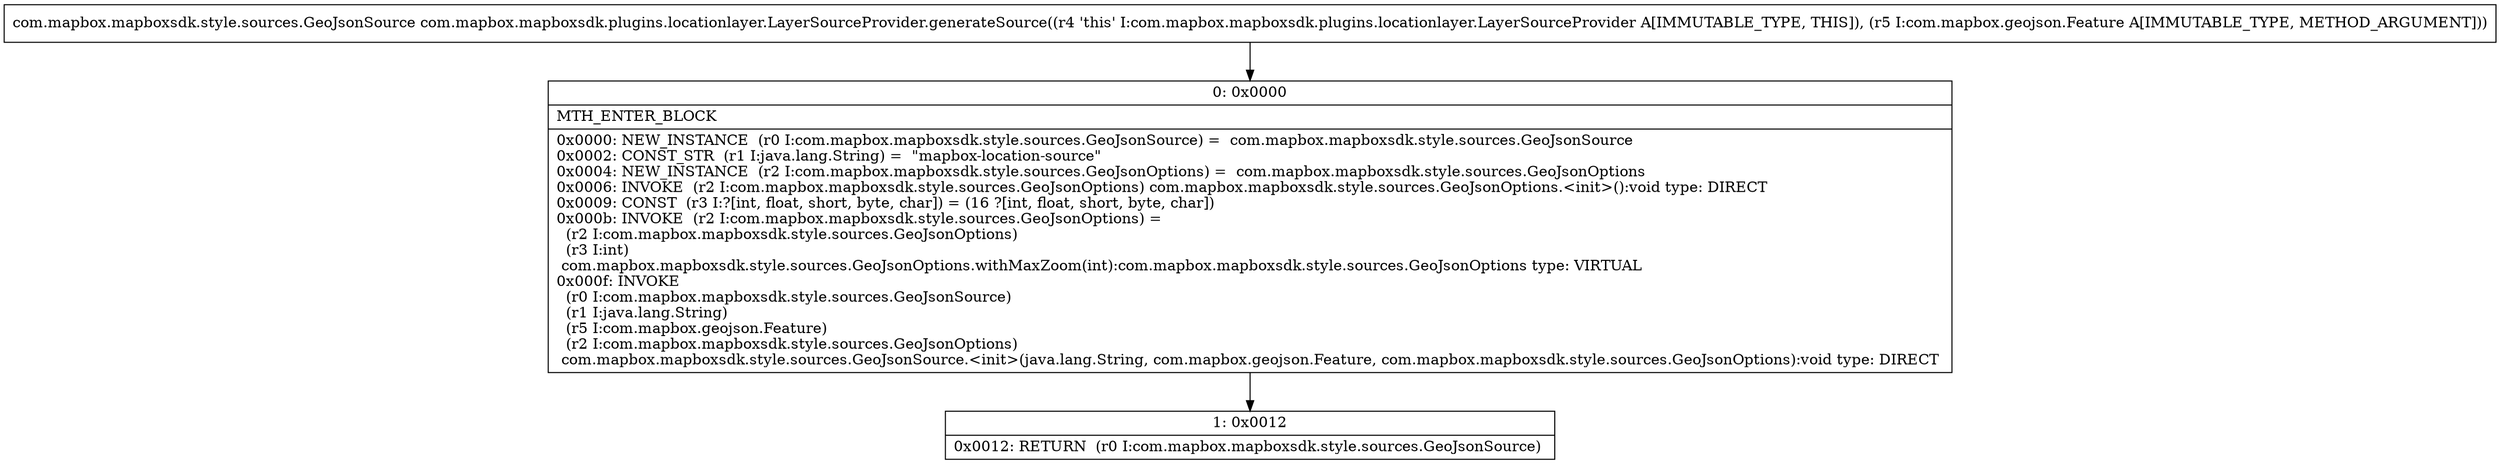 digraph "CFG forcom.mapbox.mapboxsdk.plugins.locationlayer.LayerSourceProvider.generateSource(Lcom\/mapbox\/geojson\/Feature;)Lcom\/mapbox\/mapboxsdk\/style\/sources\/GeoJsonSource;" {
Node_0 [shape=record,label="{0\:\ 0x0000|MTH_ENTER_BLOCK\l|0x0000: NEW_INSTANCE  (r0 I:com.mapbox.mapboxsdk.style.sources.GeoJsonSource) =  com.mapbox.mapboxsdk.style.sources.GeoJsonSource \l0x0002: CONST_STR  (r1 I:java.lang.String) =  \"mapbox\-location\-source\" \l0x0004: NEW_INSTANCE  (r2 I:com.mapbox.mapboxsdk.style.sources.GeoJsonOptions) =  com.mapbox.mapboxsdk.style.sources.GeoJsonOptions \l0x0006: INVOKE  (r2 I:com.mapbox.mapboxsdk.style.sources.GeoJsonOptions) com.mapbox.mapboxsdk.style.sources.GeoJsonOptions.\<init\>():void type: DIRECT \l0x0009: CONST  (r3 I:?[int, float, short, byte, char]) = (16 ?[int, float, short, byte, char]) \l0x000b: INVOKE  (r2 I:com.mapbox.mapboxsdk.style.sources.GeoJsonOptions) = \l  (r2 I:com.mapbox.mapboxsdk.style.sources.GeoJsonOptions)\l  (r3 I:int)\l com.mapbox.mapboxsdk.style.sources.GeoJsonOptions.withMaxZoom(int):com.mapbox.mapboxsdk.style.sources.GeoJsonOptions type: VIRTUAL \l0x000f: INVOKE  \l  (r0 I:com.mapbox.mapboxsdk.style.sources.GeoJsonSource)\l  (r1 I:java.lang.String)\l  (r5 I:com.mapbox.geojson.Feature)\l  (r2 I:com.mapbox.mapboxsdk.style.sources.GeoJsonOptions)\l com.mapbox.mapboxsdk.style.sources.GeoJsonSource.\<init\>(java.lang.String, com.mapbox.geojson.Feature, com.mapbox.mapboxsdk.style.sources.GeoJsonOptions):void type: DIRECT \l}"];
Node_1 [shape=record,label="{1\:\ 0x0012|0x0012: RETURN  (r0 I:com.mapbox.mapboxsdk.style.sources.GeoJsonSource) \l}"];
MethodNode[shape=record,label="{com.mapbox.mapboxsdk.style.sources.GeoJsonSource com.mapbox.mapboxsdk.plugins.locationlayer.LayerSourceProvider.generateSource((r4 'this' I:com.mapbox.mapboxsdk.plugins.locationlayer.LayerSourceProvider A[IMMUTABLE_TYPE, THIS]), (r5 I:com.mapbox.geojson.Feature A[IMMUTABLE_TYPE, METHOD_ARGUMENT])) }"];
MethodNode -> Node_0;
Node_0 -> Node_1;
}

